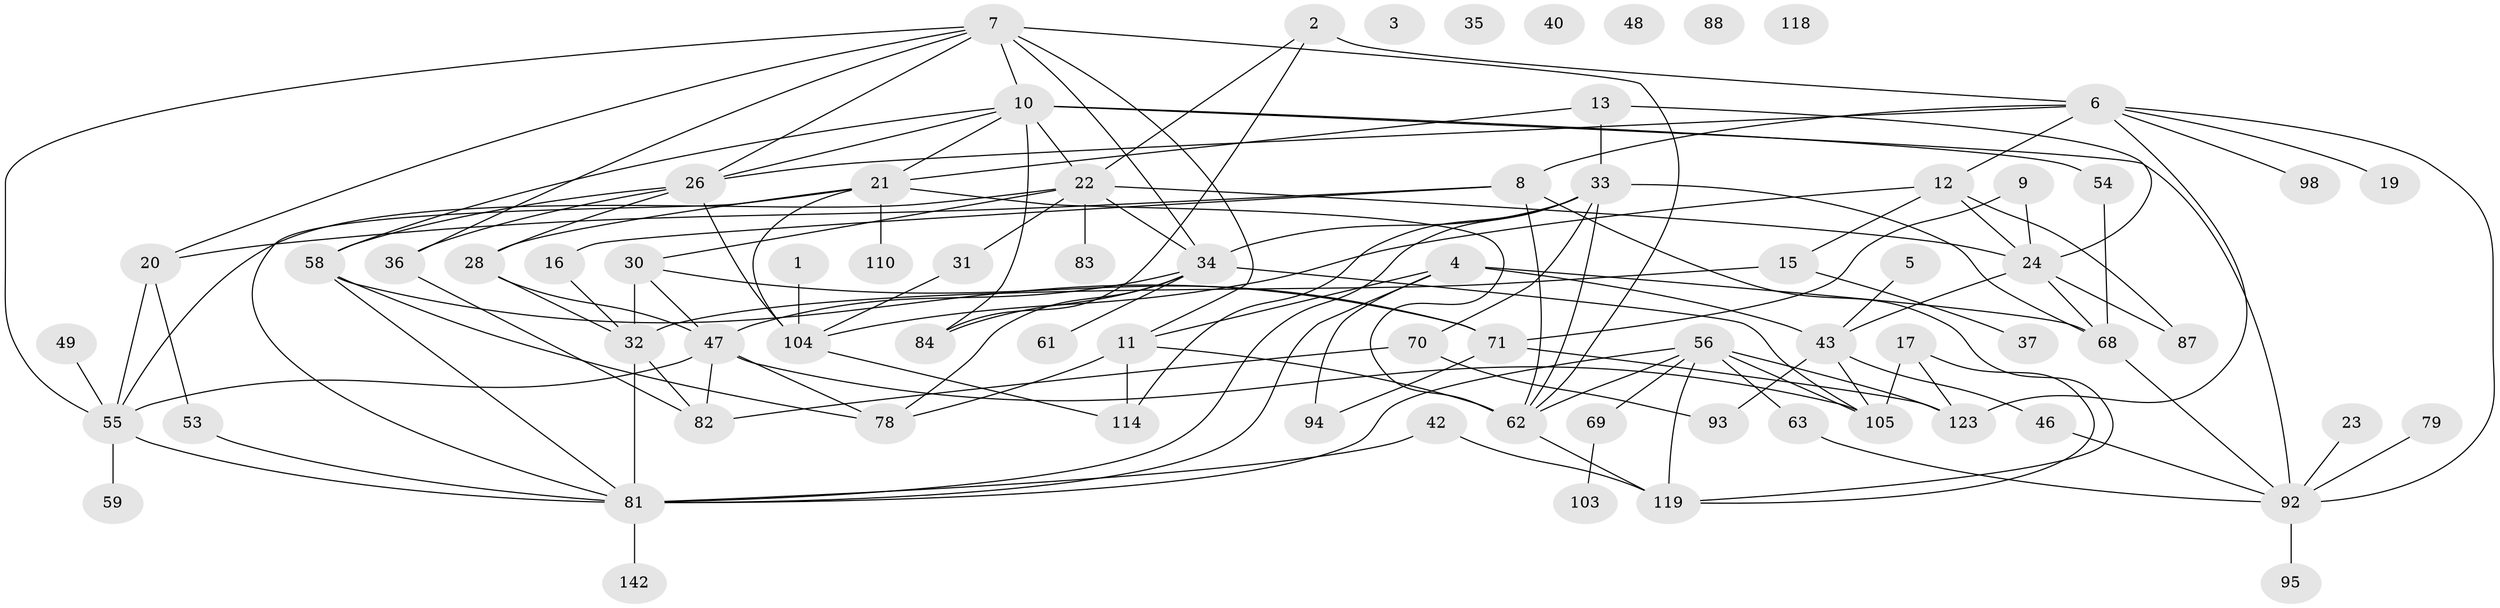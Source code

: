 // original degree distribution, {1: 0.1610738255033557, 2: 0.3087248322147651, 0: 0.040268456375838924, 3: 0.16778523489932887, 5: 0.10738255033557047, 7: 0.020134228187919462, 4: 0.14093959731543623, 6: 0.04697986577181208, 8: 0.006711409395973154}
// Generated by graph-tools (version 1.1) at 2025/13/03/09/25 04:13:04]
// undirected, 74 vertices, 132 edges
graph export_dot {
graph [start="1"]
  node [color=gray90,style=filled];
  1 [super="+106"];
  2 [super="+41+90"];
  3;
  4 [super="+143+14+102"];
  5;
  6 [super="+146+137+115"];
  7 [super="+50+116+67"];
  8 [super="+85"];
  9 [super="+57"];
  10 [super="+139+51+99+65"];
  11 [super="+25+133"];
  12 [super="+18"];
  13 [super="+52+89"];
  15 [super="+97"];
  16;
  17 [super="+44"];
  19;
  20 [super="+127"];
  21 [super="+29+135"];
  22 [super="+130"];
  23;
  24 [super="+27"];
  26 [super="+86+120"];
  28 [super="+38+111"];
  30 [super="+39"];
  31;
  32 [super="+45+76"];
  33 [super="+66"];
  34 [super="+121+75"];
  35;
  36 [super="+131+129"];
  37;
  40;
  42;
  43 [super="+96+91"];
  46;
  47 [super="+136"];
  48;
  49;
  53;
  54;
  55 [super="+126"];
  56 [super="+101"];
  58 [super="+80"];
  59;
  61;
  62 [super="+124"];
  63;
  68 [super="+112+72"];
  69;
  70;
  71 [super="+100"];
  78 [super="+113"];
  79;
  81 [super="+107"];
  82;
  83;
  84 [super="+134"];
  87;
  88;
  92 [super="+108+109"];
  93;
  94;
  95;
  98;
  103;
  104 [super="+117"];
  105;
  110;
  114;
  118;
  119 [super="+122"];
  123;
  142;
  1 -- 104;
  2 -- 84;
  2 -- 6;
  2 -- 22;
  4 -- 94;
  4 -- 43;
  4 -- 68;
  4 -- 11;
  4 -- 81;
  5 -- 43 [weight=2];
  6 -- 123;
  6 -- 19;
  6 -- 12;
  6 -- 26;
  6 -- 98;
  6 -- 92;
  6 -- 8;
  7 -- 20;
  7 -- 62;
  7 -- 36;
  7 -- 11;
  7 -- 55;
  7 -- 26;
  7 -- 34;
  7 -- 10;
  8 -- 119;
  8 -- 20;
  8 -- 62;
  8 -- 16;
  9 -- 24;
  9 -- 71;
  10 -- 92 [weight=2];
  10 -- 84;
  10 -- 21;
  10 -- 22;
  10 -- 58;
  10 -- 54;
  10 -- 26;
  11 -- 114;
  11 -- 78;
  11 -- 62;
  12 -- 24;
  12 -- 87;
  12 -- 15;
  12 -- 104;
  13 -- 24;
  13 -- 33;
  13 -- 21;
  15 -- 37;
  15 -- 32;
  16 -- 32;
  17 -- 119;
  17 -- 123;
  17 -- 105;
  20 -- 53;
  20 -- 55;
  21 -- 110;
  21 -- 28;
  21 -- 62;
  21 -- 104;
  21 -- 81;
  22 -- 34;
  22 -- 83;
  22 -- 31;
  22 -- 24;
  22 -- 30;
  22 -- 55;
  23 -- 92 [weight=2];
  24 -- 87;
  24 -- 43;
  24 -- 68;
  26 -- 28;
  26 -- 58;
  26 -- 36;
  26 -- 104 [weight=2];
  28 -- 47;
  28 -- 32;
  30 -- 47;
  30 -- 32 [weight=2];
  30 -- 71;
  31 -- 104;
  32 -- 81;
  32 -- 82;
  33 -- 34;
  33 -- 68;
  33 -- 70;
  33 -- 114;
  33 -- 62;
  33 -- 81;
  34 -- 84;
  34 -- 61;
  34 -- 47;
  34 -- 78;
  34 -- 105;
  36 -- 82;
  42 -- 119;
  42 -- 81;
  43 -- 105;
  43 -- 93;
  43 -- 46;
  46 -- 92;
  47 -- 82;
  47 -- 105;
  47 -- 55;
  47 -- 78;
  49 -- 55;
  53 -- 81;
  54 -- 68;
  55 -- 59;
  55 -- 81;
  56 -- 63;
  56 -- 81;
  56 -- 69;
  56 -- 119;
  56 -- 105;
  56 -- 123;
  56 -- 62;
  58 -- 81;
  58 -- 78;
  58 -- 71;
  62 -- 119;
  63 -- 92;
  68 -- 92;
  69 -- 103;
  70 -- 82;
  70 -- 93;
  71 -- 123;
  71 -- 94;
  79 -- 92;
  81 -- 142;
  92 -- 95;
  104 -- 114;
}
